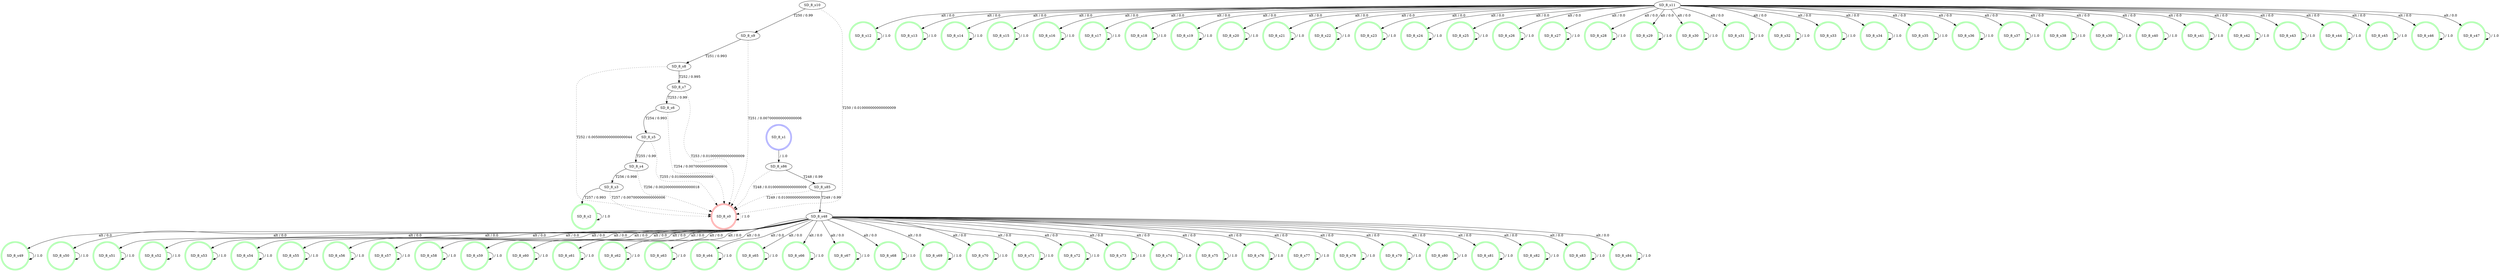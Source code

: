 digraph graphname {
SD_8_s0 [label="SD_8_s0",color=red,shape=doublecircle ];
SD_8_s1 [label="SD_8_s1",color=blue,shape=doublecircle ];
SD_8_s2 [label="SD_8_s2",color=green,shape=doublecircle ];
SD_8_s3 [label="SD_8_s3" ];
SD_8_s4 [label="SD_8_s4" ];
SD_8_s5 [label="SD_8_s5" ];
SD_8_s6 [label="SD_8_s6" ];
SD_8_s7 [label="SD_8_s7" ];
SD_8_s8 [label="SD_8_s8" ];
SD_8_s9 [label="SD_8_s9" ];
SD_8_s10 [label="SD_8_s10" ];
SD_8_s11 [label="SD_8_s11" ];
SD_8_s12 [label="SD_8_s12",color=green,shape=doublecircle ];
SD_8_s13 [label="SD_8_s13",color=green,shape=doublecircle ];
SD_8_s14 [label="SD_8_s14",color=green,shape=doublecircle ];
SD_8_s15 [label="SD_8_s15",color=green,shape=doublecircle ];
SD_8_s16 [label="SD_8_s16",color=green,shape=doublecircle ];
SD_8_s17 [label="SD_8_s17",color=green,shape=doublecircle ];
SD_8_s18 [label="SD_8_s18",color=green,shape=doublecircle ];
SD_8_s19 [label="SD_8_s19",color=green,shape=doublecircle ];
SD_8_s20 [label="SD_8_s20",color=green,shape=doublecircle ];
SD_8_s21 [label="SD_8_s21",color=green,shape=doublecircle ];
SD_8_s22 [label="SD_8_s22",color=green,shape=doublecircle ];
SD_8_s23 [label="SD_8_s23",color=green,shape=doublecircle ];
SD_8_s24 [label="SD_8_s24",color=green,shape=doublecircle ];
SD_8_s25 [label="SD_8_s25",color=green,shape=doublecircle ];
SD_8_s26 [label="SD_8_s26",color=green,shape=doublecircle ];
SD_8_s27 [label="SD_8_s27",color=green,shape=doublecircle ];
SD_8_s28 [label="SD_8_s28",color=green,shape=doublecircle ];
SD_8_s29 [label="SD_8_s29",color=green,shape=doublecircle ];
SD_8_s30 [label="SD_8_s30",color=green,shape=doublecircle ];
SD_8_s31 [label="SD_8_s31",color=green,shape=doublecircle ];
SD_8_s32 [label="SD_8_s32",color=green,shape=doublecircle ];
SD_8_s33 [label="SD_8_s33",color=green,shape=doublecircle ];
SD_8_s34 [label="SD_8_s34",color=green,shape=doublecircle ];
SD_8_s35 [label="SD_8_s35",color=green,shape=doublecircle ];
SD_8_s36 [label="SD_8_s36",color=green,shape=doublecircle ];
SD_8_s37 [label="SD_8_s37",color=green,shape=doublecircle ];
SD_8_s38 [label="SD_8_s38",color=green,shape=doublecircle ];
SD_8_s39 [label="SD_8_s39",color=green,shape=doublecircle ];
SD_8_s40 [label="SD_8_s40",color=green,shape=doublecircle ];
SD_8_s41 [label="SD_8_s41",color=green,shape=doublecircle ];
SD_8_s42 [label="SD_8_s42",color=green,shape=doublecircle ];
SD_8_s43 [label="SD_8_s43",color=green,shape=doublecircle ];
SD_8_s44 [label="SD_8_s44",color=green,shape=doublecircle ];
SD_8_s45 [label="SD_8_s45",color=green,shape=doublecircle ];
SD_8_s46 [label="SD_8_s46",color=green,shape=doublecircle ];
SD_8_s47 [label="SD_8_s47",color=green,shape=doublecircle ];
SD_8_s48 [label="SD_8_s48" ];
SD_8_s49 [label="SD_8_s49",color=green,shape=doublecircle ];
SD_8_s50 [label="SD_8_s50",color=green,shape=doublecircle ];
SD_8_s51 [label="SD_8_s51",color=green,shape=doublecircle ];
SD_8_s52 [label="SD_8_s52",color=green,shape=doublecircle ];
SD_8_s53 [label="SD_8_s53",color=green,shape=doublecircle ];
SD_8_s54 [label="SD_8_s54",color=green,shape=doublecircle ];
SD_8_s55 [label="SD_8_s55",color=green,shape=doublecircle ];
SD_8_s56 [label="SD_8_s56",color=green,shape=doublecircle ];
SD_8_s57 [label="SD_8_s57",color=green,shape=doublecircle ];
SD_8_s58 [label="SD_8_s58",color=green,shape=doublecircle ];
SD_8_s59 [label="SD_8_s59",color=green,shape=doublecircle ];
SD_8_s60 [label="SD_8_s60",color=green,shape=doublecircle ];
SD_8_s61 [label="SD_8_s61",color=green,shape=doublecircle ];
SD_8_s62 [label="SD_8_s62",color=green,shape=doublecircle ];
SD_8_s63 [label="SD_8_s63",color=green,shape=doublecircle ];
SD_8_s64 [label="SD_8_s64",color=green,shape=doublecircle ];
SD_8_s65 [label="SD_8_s65",color=green,shape=doublecircle ];
SD_8_s66 [label="SD_8_s66",color=green,shape=doublecircle ];
SD_8_s67 [label="SD_8_s67",color=green,shape=doublecircle ];
SD_8_s68 [label="SD_8_s68",color=green,shape=doublecircle ];
SD_8_s69 [label="SD_8_s69",color=green,shape=doublecircle ];
SD_8_s70 [label="SD_8_s70",color=green,shape=doublecircle ];
SD_8_s71 [label="SD_8_s71",color=green,shape=doublecircle ];
SD_8_s72 [label="SD_8_s72",color=green,shape=doublecircle ];
SD_8_s73 [label="SD_8_s73",color=green,shape=doublecircle ];
SD_8_s74 [label="SD_8_s74",color=green,shape=doublecircle ];
SD_8_s75 [label="SD_8_s75",color=green,shape=doublecircle ];
SD_8_s76 [label="SD_8_s76",color=green,shape=doublecircle ];
SD_8_s77 [label="SD_8_s77",color=green,shape=doublecircle ];
SD_8_s78 [label="SD_8_s78",color=green,shape=doublecircle ];
SD_8_s79 [label="SD_8_s79",color=green,shape=doublecircle ];
SD_8_s80 [label="SD_8_s80",color=green,shape=doublecircle ];
SD_8_s81 [label="SD_8_s81",color=green,shape=doublecircle ];
SD_8_s82 [label="SD_8_s82",color=green,shape=doublecircle ];
SD_8_s83 [label="SD_8_s83",color=green,shape=doublecircle ];
SD_8_s84 [label="SD_8_s84",color=green,shape=doublecircle ];
SD_8_s85 [label="SD_8_s85" ];
SD_8_s86 [label="SD_8_s86" ];
SD_8_s0 -> SD_8_s0 [label=" / 1.0", style=dotted];
SD_8_s1 -> SD_8_s86 [label=" / 1.0"];
SD_8_s2 -> SD_8_s2 [label=" / 1.0"];
SD_8_s3 -> SD_8_s2 [label="T257 / 0.993"];
SD_8_s3 -> SD_8_s0 [label="T257 / 0.007000000000000006", style=dotted];
SD_8_s4 -> SD_8_s3 [label="T256 / 0.998"];
SD_8_s4 -> SD_8_s0 [label="T256 / 0.0020000000000000018", style=dotted];
SD_8_s5 -> SD_8_s4 [label="T255 / 0.99"];
SD_8_s5 -> SD_8_s0 [label="T255 / 0.010000000000000009", style=dotted];
SD_8_s6 -> SD_8_s5 [label="T254 / 0.993"];
SD_8_s6 -> SD_8_s0 [label="T254 / 0.007000000000000006", style=dotted];
SD_8_s7 -> SD_8_s6 [label="T253 / 0.99"];
SD_8_s7 -> SD_8_s0 [label="T253 / 0.010000000000000009", style=dotted];
SD_8_s8 -> SD_8_s7 [label="T252 / 0.995"];
SD_8_s8 -> SD_8_s0 [label="T252 / 0.0050000000000000044", style=dotted];
SD_8_s9 -> SD_8_s8 [label="T251 / 0.993"];
SD_8_s9 -> SD_8_s0 [label="T251 / 0.007000000000000006", style=dotted];
SD_8_s10 -> SD_8_s9 [label="T250 / 0.99"];
SD_8_s10 -> SD_8_s0 [label="T250 / 0.010000000000000009", style=dotted];
SD_8_s11 -> SD_8_s12 [label="alt / 0.0"];
SD_8_s11 -> SD_8_s13 [label="alt / 0.0"];
SD_8_s11 -> SD_8_s14 [label="alt / 0.0"];
SD_8_s11 -> SD_8_s15 [label="alt / 0.0"];
SD_8_s11 -> SD_8_s16 [label="alt / 0.0"];
SD_8_s11 -> SD_8_s17 [label="alt / 0.0"];
SD_8_s11 -> SD_8_s18 [label="alt / 0.0"];
SD_8_s11 -> SD_8_s19 [label="alt / 0.0"];
SD_8_s11 -> SD_8_s20 [label="alt / 0.0"];
SD_8_s11 -> SD_8_s21 [label="alt / 0.0"];
SD_8_s11 -> SD_8_s22 [label="alt / 0.0"];
SD_8_s11 -> SD_8_s23 [label="alt / 0.0"];
SD_8_s11 -> SD_8_s24 [label="alt / 0.0"];
SD_8_s11 -> SD_8_s25 [label="alt / 0.0"];
SD_8_s11 -> SD_8_s26 [label="alt / 0.0"];
SD_8_s11 -> SD_8_s27 [label="alt / 0.0"];
SD_8_s11 -> SD_8_s28 [label="alt / 0.0"];
SD_8_s11 -> SD_8_s29 [label="alt / 0.0"];
SD_8_s11 -> SD_8_s30 [label="alt / 0.0"];
SD_8_s11 -> SD_8_s31 [label="alt / 0.0"];
SD_8_s11 -> SD_8_s32 [label="alt / 0.0"];
SD_8_s11 -> SD_8_s33 [label="alt / 0.0"];
SD_8_s11 -> SD_8_s34 [label="alt / 0.0"];
SD_8_s11 -> SD_8_s35 [label="alt / 0.0"];
SD_8_s11 -> SD_8_s36 [label="alt / 0.0"];
SD_8_s11 -> SD_8_s37 [label="alt / 0.0"];
SD_8_s11 -> SD_8_s38 [label="alt / 0.0"];
SD_8_s11 -> SD_8_s39 [label="alt / 0.0"];
SD_8_s11 -> SD_8_s40 [label="alt / 0.0"];
SD_8_s11 -> SD_8_s41 [label="alt / 0.0"];
SD_8_s11 -> SD_8_s42 [label="alt / 0.0"];
SD_8_s11 -> SD_8_s43 [label="alt / 0.0"];
SD_8_s11 -> SD_8_s44 [label="alt / 0.0"];
SD_8_s11 -> SD_8_s45 [label="alt / 0.0"];
SD_8_s11 -> SD_8_s46 [label="alt / 0.0"];
SD_8_s11 -> SD_8_s47 [label="alt / 0.0"];
SD_8_s12 -> SD_8_s12 [label=" / 1.0"];
SD_8_s13 -> SD_8_s13 [label=" / 1.0"];
SD_8_s14 -> SD_8_s14 [label=" / 1.0"];
SD_8_s15 -> SD_8_s15 [label=" / 1.0"];
SD_8_s16 -> SD_8_s16 [label=" / 1.0"];
SD_8_s17 -> SD_8_s17 [label=" / 1.0"];
SD_8_s18 -> SD_8_s18 [label=" / 1.0"];
SD_8_s19 -> SD_8_s19 [label=" / 1.0"];
SD_8_s20 -> SD_8_s20 [label=" / 1.0"];
SD_8_s21 -> SD_8_s21 [label=" / 1.0"];
SD_8_s22 -> SD_8_s22 [label=" / 1.0"];
SD_8_s23 -> SD_8_s23 [label=" / 1.0"];
SD_8_s24 -> SD_8_s24 [label=" / 1.0"];
SD_8_s25 -> SD_8_s25 [label=" / 1.0"];
SD_8_s26 -> SD_8_s26 [label=" / 1.0"];
SD_8_s27 -> SD_8_s27 [label=" / 1.0"];
SD_8_s28 -> SD_8_s28 [label=" / 1.0"];
SD_8_s29 -> SD_8_s29 [label=" / 1.0"];
SD_8_s30 -> SD_8_s30 [label=" / 1.0"];
SD_8_s31 -> SD_8_s31 [label=" / 1.0"];
SD_8_s32 -> SD_8_s32 [label=" / 1.0"];
SD_8_s33 -> SD_8_s33 [label=" / 1.0"];
SD_8_s34 -> SD_8_s34 [label=" / 1.0"];
SD_8_s35 -> SD_8_s35 [label=" / 1.0"];
SD_8_s36 -> SD_8_s36 [label=" / 1.0"];
SD_8_s37 -> SD_8_s37 [label=" / 1.0"];
SD_8_s38 -> SD_8_s38 [label=" / 1.0"];
SD_8_s39 -> SD_8_s39 [label=" / 1.0"];
SD_8_s40 -> SD_8_s40 [label=" / 1.0"];
SD_8_s41 -> SD_8_s41 [label=" / 1.0"];
SD_8_s42 -> SD_8_s42 [label=" / 1.0"];
SD_8_s43 -> SD_8_s43 [label=" / 1.0"];
SD_8_s44 -> SD_8_s44 [label=" / 1.0"];
SD_8_s45 -> SD_8_s45 [label=" / 1.0"];
SD_8_s46 -> SD_8_s46 [label=" / 1.0"];
SD_8_s47 -> SD_8_s47 [label=" / 1.0"];
SD_8_s48 -> SD_8_s49 [label="alt / 0.0"];
SD_8_s48 -> SD_8_s50 [label="alt / 0.0"];
SD_8_s48 -> SD_8_s51 [label="alt / 0.0"];
SD_8_s48 -> SD_8_s52 [label="alt / 0.0"];
SD_8_s48 -> SD_8_s53 [label="alt / 0.0"];
SD_8_s48 -> SD_8_s54 [label="alt / 0.0"];
SD_8_s48 -> SD_8_s55 [label="alt / 0.0"];
SD_8_s48 -> SD_8_s56 [label="alt / 0.0"];
SD_8_s48 -> SD_8_s57 [label="alt / 0.0"];
SD_8_s48 -> SD_8_s58 [label="alt / 0.0"];
SD_8_s48 -> SD_8_s59 [label="alt / 0.0"];
SD_8_s48 -> SD_8_s60 [label="alt / 0.0"];
SD_8_s48 -> SD_8_s61 [label="alt / 0.0"];
SD_8_s48 -> SD_8_s62 [label="alt / 0.0"];
SD_8_s48 -> SD_8_s63 [label="alt / 0.0"];
SD_8_s48 -> SD_8_s64 [label="alt / 0.0"];
SD_8_s48 -> SD_8_s65 [label="alt / 0.0"];
SD_8_s48 -> SD_8_s66 [label="alt / 0.0"];
SD_8_s48 -> SD_8_s67 [label="alt / 0.0"];
SD_8_s48 -> SD_8_s68 [label="alt / 0.0"];
SD_8_s48 -> SD_8_s69 [label="alt / 0.0"];
SD_8_s48 -> SD_8_s70 [label="alt / 0.0"];
SD_8_s48 -> SD_8_s71 [label="alt / 0.0"];
SD_8_s48 -> SD_8_s72 [label="alt / 0.0"];
SD_8_s48 -> SD_8_s73 [label="alt / 0.0"];
SD_8_s48 -> SD_8_s74 [label="alt / 0.0"];
SD_8_s48 -> SD_8_s75 [label="alt / 0.0"];
SD_8_s48 -> SD_8_s76 [label="alt / 0.0"];
SD_8_s48 -> SD_8_s77 [label="alt / 0.0"];
SD_8_s48 -> SD_8_s78 [label="alt / 0.0"];
SD_8_s48 -> SD_8_s79 [label="alt / 0.0"];
SD_8_s48 -> SD_8_s80 [label="alt / 0.0"];
SD_8_s48 -> SD_8_s81 [label="alt / 0.0"];
SD_8_s48 -> SD_8_s82 [label="alt / 0.0"];
SD_8_s48 -> SD_8_s83 [label="alt / 0.0"];
SD_8_s48 -> SD_8_s84 [label="alt / 0.0"];
SD_8_s49 -> SD_8_s49 [label=" / 1.0"];
SD_8_s50 -> SD_8_s50 [label=" / 1.0"];
SD_8_s51 -> SD_8_s51 [label=" / 1.0"];
SD_8_s52 -> SD_8_s52 [label=" / 1.0"];
SD_8_s53 -> SD_8_s53 [label=" / 1.0"];
SD_8_s54 -> SD_8_s54 [label=" / 1.0"];
SD_8_s55 -> SD_8_s55 [label=" / 1.0"];
SD_8_s56 -> SD_8_s56 [label=" / 1.0"];
SD_8_s57 -> SD_8_s57 [label=" / 1.0"];
SD_8_s58 -> SD_8_s58 [label=" / 1.0"];
SD_8_s59 -> SD_8_s59 [label=" / 1.0"];
SD_8_s60 -> SD_8_s60 [label=" / 1.0"];
SD_8_s61 -> SD_8_s61 [label=" / 1.0"];
SD_8_s62 -> SD_8_s62 [label=" / 1.0"];
SD_8_s63 -> SD_8_s63 [label=" / 1.0"];
SD_8_s64 -> SD_8_s64 [label=" / 1.0"];
SD_8_s65 -> SD_8_s65 [label=" / 1.0"];
SD_8_s66 -> SD_8_s66 [label=" / 1.0"];
SD_8_s67 -> SD_8_s67 [label=" / 1.0"];
SD_8_s68 -> SD_8_s68 [label=" / 1.0"];
SD_8_s69 -> SD_8_s69 [label=" / 1.0"];
SD_8_s70 -> SD_8_s70 [label=" / 1.0"];
SD_8_s71 -> SD_8_s71 [label=" / 1.0"];
SD_8_s72 -> SD_8_s72 [label=" / 1.0"];
SD_8_s73 -> SD_8_s73 [label=" / 1.0"];
SD_8_s74 -> SD_8_s74 [label=" / 1.0"];
SD_8_s75 -> SD_8_s75 [label=" / 1.0"];
SD_8_s76 -> SD_8_s76 [label=" / 1.0"];
SD_8_s77 -> SD_8_s77 [label=" / 1.0"];
SD_8_s78 -> SD_8_s78 [label=" / 1.0"];
SD_8_s79 -> SD_8_s79 [label=" / 1.0"];
SD_8_s80 -> SD_8_s80 [label=" / 1.0"];
SD_8_s81 -> SD_8_s81 [label=" / 1.0"];
SD_8_s82 -> SD_8_s82 [label=" / 1.0"];
SD_8_s83 -> SD_8_s83 [label=" / 1.0"];
SD_8_s84 -> SD_8_s84 [label=" / 1.0"];
SD_8_s85 -> SD_8_s48 [label="T249 / 0.99"];
SD_8_s85 -> SD_8_s0 [label="T249 / 0.010000000000000009", style=dotted];
SD_8_s86 -> SD_8_s85 [label="T248 / 0.99"];
SD_8_s86 -> SD_8_s0 [label="T248 / 0.010000000000000009", style=dotted];
}